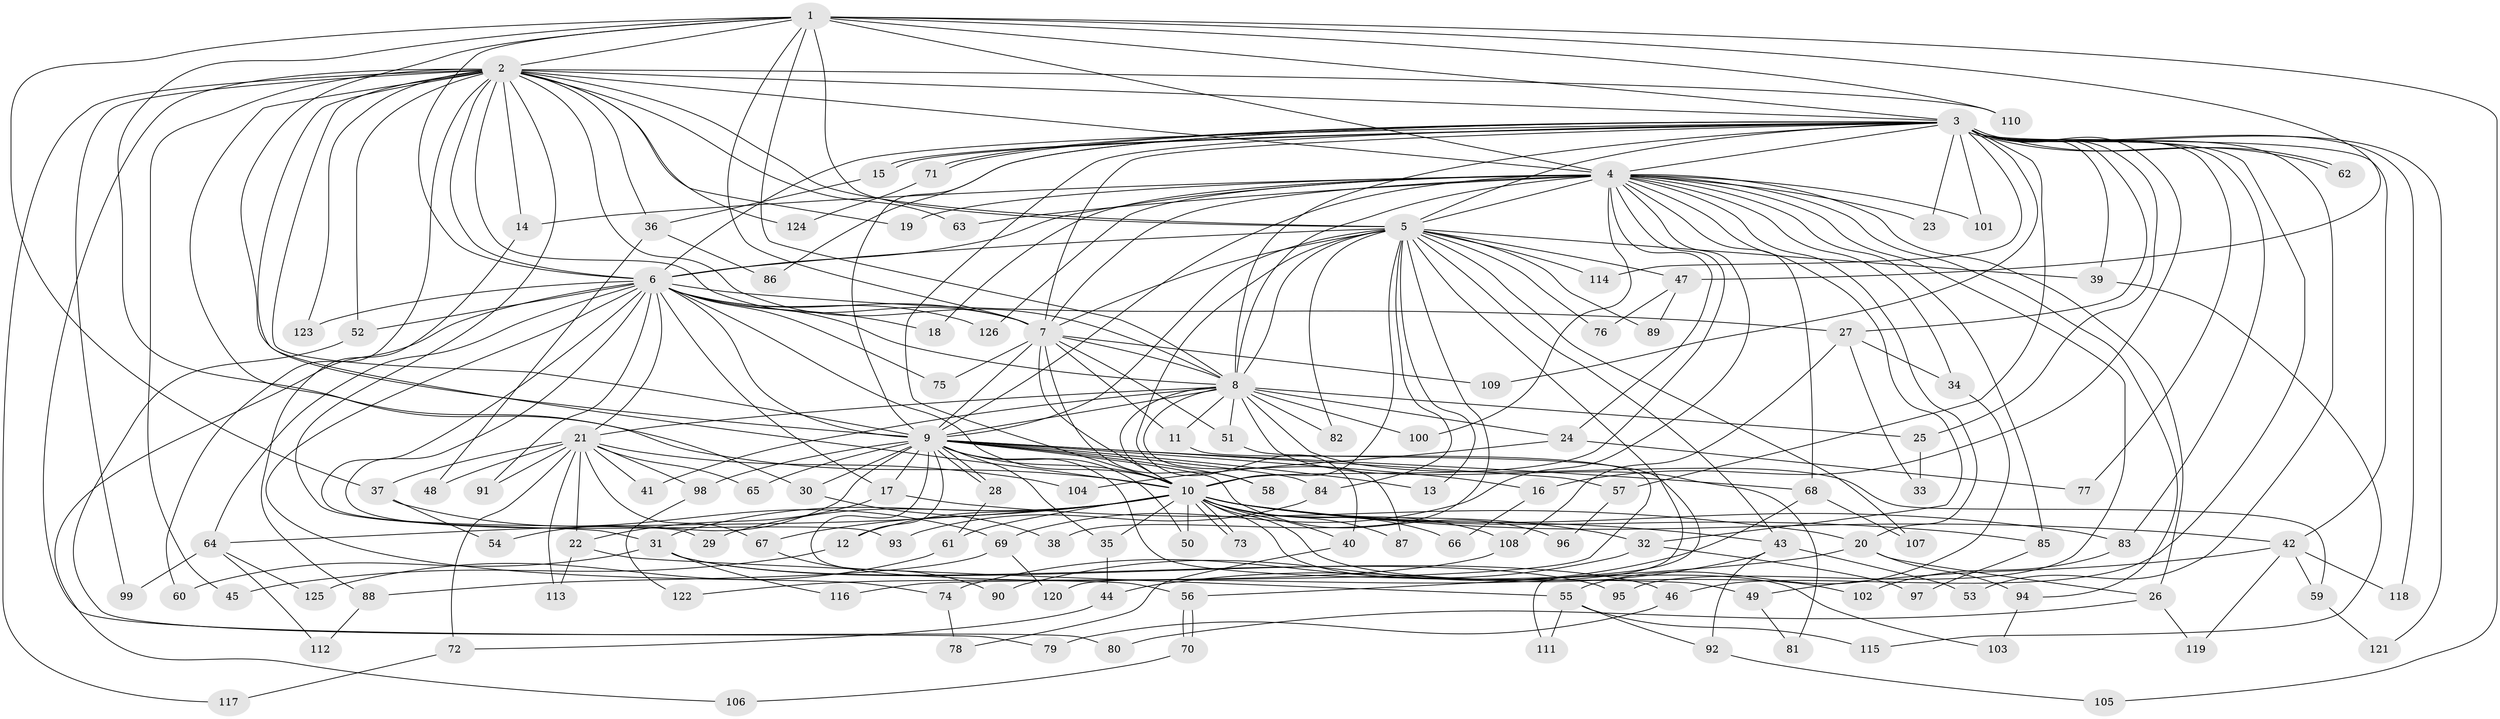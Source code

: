 // Generated by graph-tools (version 1.1) at 2025/01/03/09/25 03:01:21]
// undirected, 126 vertices, 277 edges
graph export_dot {
graph [start="1"]
  node [color=gray90,style=filled];
  1;
  2;
  3;
  4;
  5;
  6;
  7;
  8;
  9;
  10;
  11;
  12;
  13;
  14;
  15;
  16;
  17;
  18;
  19;
  20;
  21;
  22;
  23;
  24;
  25;
  26;
  27;
  28;
  29;
  30;
  31;
  32;
  33;
  34;
  35;
  36;
  37;
  38;
  39;
  40;
  41;
  42;
  43;
  44;
  45;
  46;
  47;
  48;
  49;
  50;
  51;
  52;
  53;
  54;
  55;
  56;
  57;
  58;
  59;
  60;
  61;
  62;
  63;
  64;
  65;
  66;
  67;
  68;
  69;
  70;
  71;
  72;
  73;
  74;
  75;
  76;
  77;
  78;
  79;
  80;
  81;
  82;
  83;
  84;
  85;
  86;
  87;
  88;
  89;
  90;
  91;
  92;
  93;
  94;
  95;
  96;
  97;
  98;
  99;
  100;
  101;
  102;
  103;
  104;
  105;
  106;
  107;
  108;
  109;
  110;
  111;
  112;
  113;
  114;
  115;
  116;
  117;
  118;
  119;
  120;
  121;
  122;
  123;
  124;
  125;
  126;
  1 -- 2;
  1 -- 3;
  1 -- 4;
  1 -- 5;
  1 -- 6;
  1 -- 7;
  1 -- 8;
  1 -- 9;
  1 -- 10;
  1 -- 37;
  1 -- 47;
  1 -- 105;
  1 -- 110;
  2 -- 3;
  2 -- 4;
  2 -- 5;
  2 -- 6;
  2 -- 7;
  2 -- 8;
  2 -- 9;
  2 -- 10;
  2 -- 14;
  2 -- 19;
  2 -- 30;
  2 -- 31;
  2 -- 36;
  2 -- 45;
  2 -- 52;
  2 -- 60;
  2 -- 63;
  2 -- 79;
  2 -- 99;
  2 -- 110;
  2 -- 117;
  2 -- 123;
  2 -- 124;
  3 -- 4;
  3 -- 5;
  3 -- 6;
  3 -- 7;
  3 -- 8;
  3 -- 9;
  3 -- 10;
  3 -- 15;
  3 -- 15;
  3 -- 16;
  3 -- 23;
  3 -- 25;
  3 -- 27;
  3 -- 39;
  3 -- 42;
  3 -- 46;
  3 -- 53;
  3 -- 57;
  3 -- 62;
  3 -- 62;
  3 -- 71;
  3 -- 71;
  3 -- 77;
  3 -- 83;
  3 -- 86;
  3 -- 101;
  3 -- 109;
  3 -- 114;
  3 -- 118;
  3 -- 121;
  4 -- 5;
  4 -- 6;
  4 -- 7;
  4 -- 8;
  4 -- 9;
  4 -- 10;
  4 -- 14;
  4 -- 18;
  4 -- 19;
  4 -- 20;
  4 -- 23;
  4 -- 24;
  4 -- 26;
  4 -- 32;
  4 -- 34;
  4 -- 63;
  4 -- 68;
  4 -- 69;
  4 -- 85;
  4 -- 94;
  4 -- 95;
  4 -- 100;
  4 -- 101;
  4 -- 126;
  5 -- 6;
  5 -- 7;
  5 -- 8;
  5 -- 9;
  5 -- 10;
  5 -- 13;
  5 -- 38;
  5 -- 39;
  5 -- 40;
  5 -- 43;
  5 -- 47;
  5 -- 76;
  5 -- 82;
  5 -- 84;
  5 -- 89;
  5 -- 107;
  5 -- 114;
  5 -- 120;
  6 -- 7;
  6 -- 8;
  6 -- 9;
  6 -- 10;
  6 -- 17;
  6 -- 18;
  6 -- 21;
  6 -- 27;
  6 -- 29;
  6 -- 52;
  6 -- 64;
  6 -- 74;
  6 -- 75;
  6 -- 91;
  6 -- 93;
  6 -- 106;
  6 -- 123;
  6 -- 126;
  7 -- 8;
  7 -- 9;
  7 -- 10;
  7 -- 11;
  7 -- 51;
  7 -- 58;
  7 -- 75;
  7 -- 109;
  8 -- 9;
  8 -- 10;
  8 -- 11;
  8 -- 21;
  8 -- 24;
  8 -- 25;
  8 -- 41;
  8 -- 51;
  8 -- 59;
  8 -- 81;
  8 -- 82;
  8 -- 87;
  8 -- 100;
  9 -- 10;
  9 -- 12;
  9 -- 13;
  9 -- 16;
  9 -- 17;
  9 -- 28;
  9 -- 28;
  9 -- 30;
  9 -- 35;
  9 -- 49;
  9 -- 50;
  9 -- 54;
  9 -- 56;
  9 -- 57;
  9 -- 58;
  9 -- 65;
  9 -- 68;
  9 -- 84;
  9 -- 96;
  9 -- 98;
  10 -- 12;
  10 -- 29;
  10 -- 31;
  10 -- 32;
  10 -- 35;
  10 -- 40;
  10 -- 42;
  10 -- 43;
  10 -- 50;
  10 -- 61;
  10 -- 64;
  10 -- 66;
  10 -- 67;
  10 -- 73;
  10 -- 73;
  10 -- 83;
  10 -- 85;
  10 -- 87;
  10 -- 102;
  10 -- 103;
  10 -- 108;
  11 -- 116;
  12 -- 45;
  14 -- 88;
  15 -- 36;
  16 -- 66;
  17 -- 20;
  17 -- 22;
  20 -- 26;
  20 -- 56;
  20 -- 94;
  21 -- 22;
  21 -- 37;
  21 -- 41;
  21 -- 48;
  21 -- 65;
  21 -- 67;
  21 -- 72;
  21 -- 91;
  21 -- 98;
  21 -- 104;
  21 -- 113;
  22 -- 55;
  22 -- 113;
  24 -- 77;
  24 -- 104;
  25 -- 33;
  26 -- 80;
  26 -- 119;
  27 -- 33;
  27 -- 34;
  27 -- 108;
  28 -- 61;
  30 -- 38;
  31 -- 46;
  31 -- 60;
  31 -- 95;
  31 -- 116;
  32 -- 74;
  32 -- 97;
  34 -- 55;
  35 -- 44;
  36 -- 48;
  36 -- 86;
  37 -- 54;
  37 -- 69;
  39 -- 115;
  40 -- 78;
  42 -- 49;
  42 -- 59;
  42 -- 118;
  42 -- 119;
  43 -- 44;
  43 -- 53;
  43 -- 92;
  44 -- 72;
  46 -- 79;
  47 -- 76;
  47 -- 89;
  49 -- 81;
  51 -- 111;
  52 -- 80;
  55 -- 92;
  55 -- 111;
  55 -- 115;
  56 -- 70;
  56 -- 70;
  57 -- 96;
  59 -- 121;
  61 -- 125;
  64 -- 99;
  64 -- 112;
  64 -- 125;
  67 -- 90;
  68 -- 90;
  68 -- 107;
  69 -- 88;
  69 -- 120;
  70 -- 106;
  71 -- 124;
  72 -- 117;
  74 -- 78;
  83 -- 102;
  84 -- 93;
  85 -- 97;
  88 -- 112;
  92 -- 105;
  94 -- 103;
  98 -- 122;
  108 -- 122;
}
